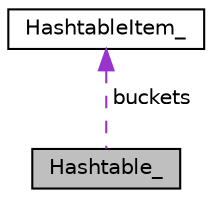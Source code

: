 digraph "Hashtable_"
{
  edge [fontname="Helvetica",fontsize="10",labelfontname="Helvetica",labelfontsize="10"];
  node [fontname="Helvetica",fontsize="10",shape=record];
  Node1 [label="Hashtable_",height=0.2,width=0.4,color="black", fillcolor="grey75", style="filled", fontcolor="black"];
  Node2 -> Node1 [dir="back",color="darkorchid3",fontsize="10",style="dashed",label=" buckets" ,fontname="Helvetica"];
  Node2 [label="HashtableItem_",height=0.2,width=0.4,color="black", fillcolor="white", style="filled",URL="$structHashtableItem__.html"];
}
